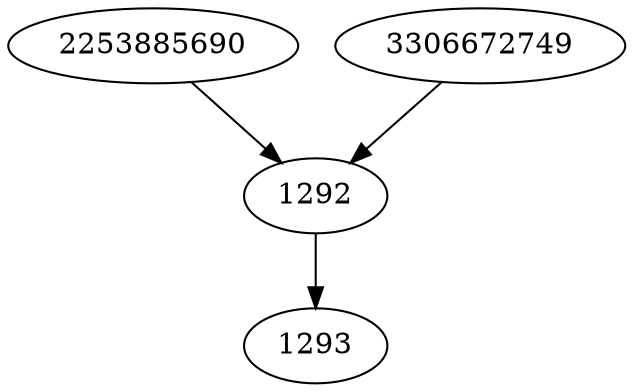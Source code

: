strict digraph  {
2253885690;
1292;
1293;
3306672749;
2253885690 -> 1292;
1292 -> 1293;
3306672749 -> 1292;
}
